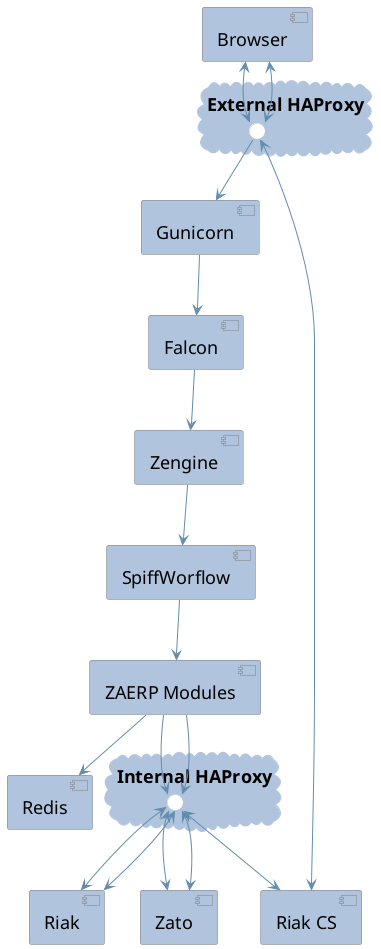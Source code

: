 @startuml
skinparam componentStyle uml2
'skinparam monochrome true

skinparam Interface{
BackgroundColor #ffffff
BorderColor #b0c4de
}
skinparam Cloud{

FontSize 18
BackgroundColor #b0c4de
BorderColor #b0c4de
}
skinparam component {
  FontSize 18
  InterfaceBackgroundColor LightBlue
ArrowColor 638CAC


  BorderColor gray
  BackgroundColor #b0c4de
  ArrowFontName Impact

  ArrowFontColor #777777
}

[Browser] as brw
cloud "External HAProxy" {
interface " " as eha
}
[Gunicorn] as gun
[Falcon] as fal
[Zengine] as zen
[SpiffWorflow] as wfe
[ZAERP Modules] as zaerp
[Redis] as red

[Riak] as riak
[Riak CS] as rcs
[Zato] as zato
cloud "Internal HAProxy" {
interface " " as iha
}


brw <-down-> eha
eha -down-> gun
gun -down-> fal
fal -down-> zen
zen -down-> wfe
wfe -down-> zaerp
zaerp -down-> iha
zaerp -down-> red
zaerp -down-> iha
iha <-down-> riak
iha <-down-> riak
iha <-down-> rcs
iha <-down-> zato
iha <-down-> zato
brw <-down-> eha
eha <-down-> rcs



@enduml
